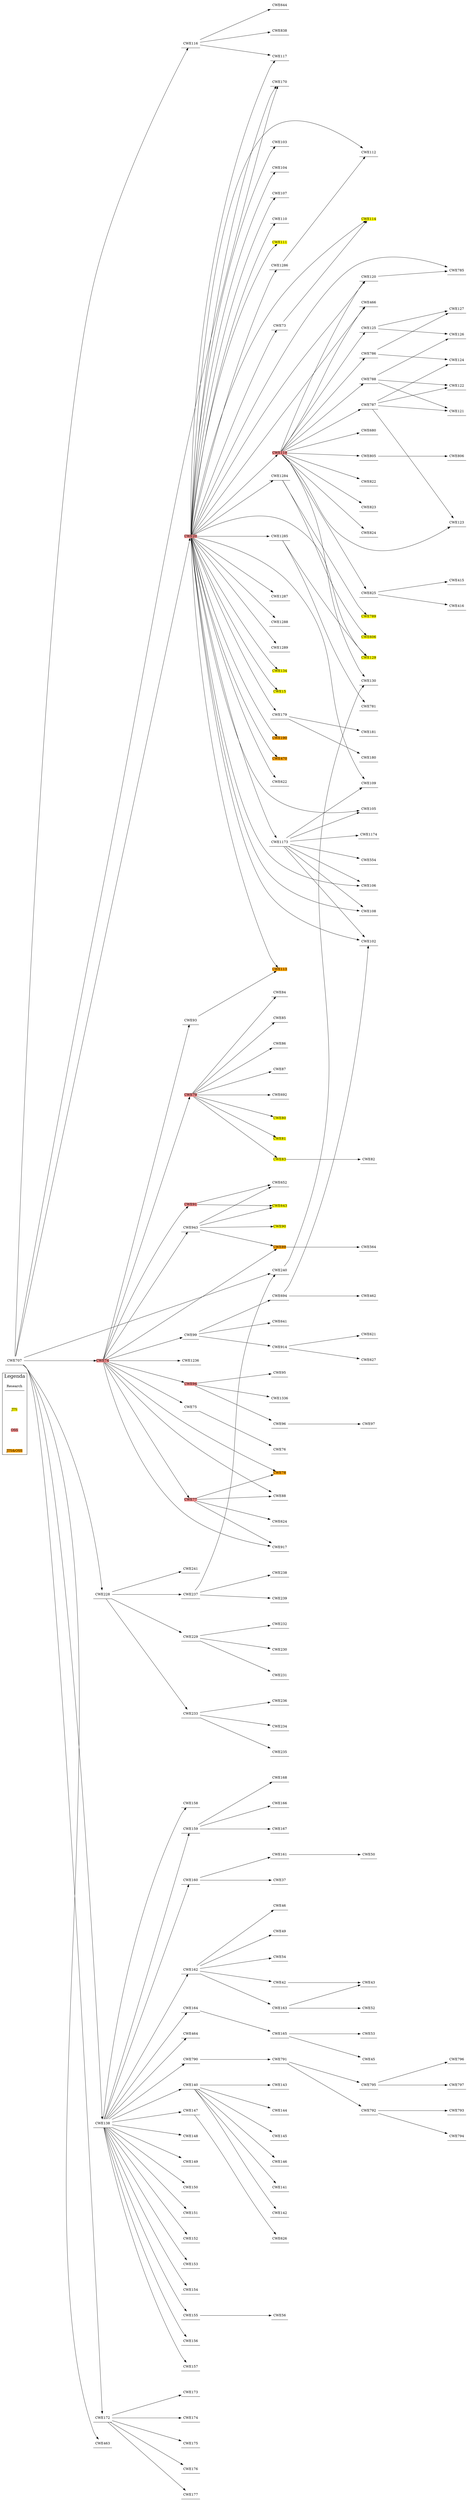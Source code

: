 digraph "Family Tree" {
	graph [nodesep=1 rankdir=LR ranksep=4 splines=true]
	subgraph clusterA {
		node [shape=plaintext]
		label=Legenda
		fontsize=20
		Research [label=Research color=black fillcolor=white shape=underline style=filled]
		JTS [label=JTS color=black fillcolor=yellow shape=plain style=filled]
		OSS [label=OSS color=black fillcolor="#f08989" shape=plain style=filled]
		"JTS&OSS" [label="JTS&OSS" color=black fillcolor=orange shape=plain style=filled]
	}
	CWE707 [label=CWE707 color=black fillcolor=white shape=underline style=filled]
	CWE116 [label=CWE116 color=black fillcolor=white shape=underline style=filled]
	CWE138 [label=CWE138 color=black fillcolor=white shape=underline style=filled]
	CWE170 [label=CWE170 color=black fillcolor=white shape=underline style=filled]
	CWE172 [label=CWE172 color=black fillcolor=white shape=underline style=filled]
	CWE20 [label=CWE20 color=black fillcolor="#f08989" shape=plain style=filled]
	CWE228 [label=CWE228 color=black fillcolor=white shape=underline style=filled]
	CWE240 [label=CWE240 color=black fillcolor=white shape=underline style=filled]
	CWE463 [label=CWE463 color=black fillcolor=white shape=underline style=filled]
	CWE74 [label=CWE74 color=black fillcolor="#f08989" shape=plain style=filled]
	CWE117 [label=CWE117 color=black fillcolor=white shape=underline style=filled]
	CWE644 [label=CWE644 color=black fillcolor=white shape=underline style=filled]
	CWE838 [label=CWE838 color=black fillcolor=white shape=underline style=filled]
	CWE140 [label=CWE140 color=black fillcolor=white shape=underline style=filled]
	CWE147 [label=CWE147 color=black fillcolor=white shape=underline style=filled]
	CWE148 [label=CWE148 color=black fillcolor=white shape=underline style=filled]
	CWE149 [label=CWE149 color=black fillcolor=white shape=underline style=filled]
	CWE150 [label=CWE150 color=black fillcolor=white shape=underline style=filled]
	CWE151 [label=CWE151 color=black fillcolor=white shape=underline style=filled]
	CWE152 [label=CWE152 color=black fillcolor=white shape=underline style=filled]
	CWE153 [label=CWE153 color=black fillcolor=white shape=underline style=filled]
	CWE154 [label=CWE154 color=black fillcolor=white shape=underline style=filled]
	CWE155 [label=CWE155 color=black fillcolor=white shape=underline style=filled]
	CWE156 [label=CWE156 color=black fillcolor=white shape=underline style=filled]
	CWE157 [label=CWE157 color=black fillcolor=white shape=underline style=filled]
	CWE158 [label=CWE158 color=black fillcolor=white shape=underline style=filled]
	CWE159 [label=CWE159 color=black fillcolor=white shape=underline style=filled]
	CWE160 [label=CWE160 color=black fillcolor=white shape=underline style=filled]
	CWE162 [label=CWE162 color=black fillcolor=white shape=underline style=filled]
	CWE164 [label=CWE164 color=black fillcolor=white shape=underline style=filled]
	CWE464 [label=CWE464 color=black fillcolor=white shape=underline style=filled]
	CWE790 [label=CWE790 color=black fillcolor=white shape=underline style=filled]
	CWE173 [label=CWE173 color=black fillcolor=white shape=underline style=filled]
	CWE174 [label=CWE174 color=black fillcolor=white shape=underline style=filled]
	CWE175 [label=CWE175 color=black fillcolor=white shape=underline style=filled]
	CWE176 [label=CWE176 color=black fillcolor=white shape=underline style=filled]
	CWE177 [label=CWE177 color=black fillcolor=white shape=underline style=filled]
	CWE102 [label=CWE102 color=black fillcolor=white shape=underline style=filled]
	CWE103 [label=CWE103 color=black fillcolor=white shape=underline style=filled]
	CWE104 [label=CWE104 color=black fillcolor=white shape=underline style=filled]
	CWE105 [label=CWE105 color=black fillcolor=white shape=underline style=filled]
	CWE106 [label=CWE106 color=black fillcolor=white shape=underline style=filled]
	CWE107 [label=CWE107 color=black fillcolor=white shape=underline style=filled]
	CWE108 [label=CWE108 color=black fillcolor=white shape=underline style=filled]
	CWE109 [label=CWE109 color=black fillcolor=white shape=underline style=filled]
	CWE110 [label=CWE110 color=black fillcolor=white shape=underline style=filled]
	CWE111 [label=CWE111 color=black fillcolor=yellow shape=plain style=filled]
	CWE112 [label=CWE112 color=black fillcolor=white shape=underline style=filled]
	CWE113 [label=CWE113 color=black fillcolor=orange shape=plain style=filled]
	CWE114 [label=CWE114 color=black fillcolor=yellow shape=plain style=filled]
	CWE1173 [label=CWE1173 color=black fillcolor=white shape=underline style=filled]
	CWE119 [label=CWE119 color=black fillcolor="#f08989" shape=plain style=filled]
	CWE120 [label=CWE120 color=black fillcolor=white shape=underline style=filled]
	CWE1284 [label=CWE1284 color=black fillcolor=white shape=underline style=filled]
	CWE1285 [label=CWE1285 color=black fillcolor=white shape=underline style=filled]
	CWE1286 [label=CWE1286 color=black fillcolor=white shape=underline style=filled]
	CWE1287 [label=CWE1287 color=black fillcolor=white shape=underline style=filled]
	CWE1288 [label=CWE1288 color=black fillcolor=white shape=underline style=filled]
	CWE1289 [label=CWE1289 color=black fillcolor=white shape=underline style=filled]
	CWE129 [label=CWE129 color=black fillcolor=yellow shape=plain style=filled]
	CWE134 [label=CWE134 color=black fillcolor=yellow shape=plain style=filled]
	CWE15 [label=CWE15 color=black fillcolor=yellow shape=plain style=filled]
	CWE179 [label=CWE179 color=black fillcolor=white shape=underline style=filled]
	CWE190 [label=CWE190 color=black fillcolor=orange shape=plain style=filled]
	CWE466 [label=CWE466 color=black fillcolor=white shape=underline style=filled]
	CWE470 [label=CWE470 color=black fillcolor=orange shape=plain style=filled]
	CWE622 [label=CWE622 color=black fillcolor=white shape=underline style=filled]
	CWE73 [label=CWE73 color=black fillcolor=white shape=underline style=filled]
	CWE785 [label=CWE785 color=black fillcolor=white shape=underline style=filled]
	CWE229 [label=CWE229 color=black fillcolor=white shape=underline style=filled]
	CWE233 [label=CWE233 color=black fillcolor=white shape=underline style=filled]
	CWE237 [label=CWE237 color=black fillcolor=white shape=underline style=filled]
	CWE241 [label=CWE241 color=black fillcolor=white shape=underline style=filled]
	CWE130 [label=CWE130 color=black fillcolor=white shape=underline style=filled]
	CWE1236 [label=CWE1236 color=black fillcolor=white shape=underline style=filled]
	CWE75 [label=CWE75 color=black fillcolor=white shape=underline style=filled]
	CWE77 [label=CWE77 color=black fillcolor="#f08989" shape=plain style=filled]
	CWE78 [label=CWE78 color=black fillcolor=orange shape=plain style=filled]
	CWE79 [label=CWE79 color=black fillcolor="#f08989" shape=plain style=filled]
	CWE88 [label=CWE88 color=black fillcolor=white shape=underline style=filled]
	CWE89 [label=CWE89 color=black fillcolor=orange shape=plain style=filled]
	CWE91 [label=CWE91 color=black fillcolor="#f08989" shape=plain style=filled]
	CWE917 [label=CWE917 color=black fillcolor=white shape=underline style=filled]
	CWE93 [label=CWE93 color=black fillcolor=white shape=underline style=filled]
	CWE94 [label=CWE94 color=black fillcolor="#f08989" shape=plain style=filled]
	CWE943 [label=CWE943 color=black fillcolor=white shape=underline style=filled]
	CWE99 [label=CWE99 color=black fillcolor=white shape=underline style=filled]
	CWE141 [label=CWE141 color=black fillcolor=white shape=underline style=filled]
	CWE142 [label=CWE142 color=black fillcolor=white shape=underline style=filled]
	CWE143 [label=CWE143 color=black fillcolor=white shape=underline style=filled]
	CWE144 [label=CWE144 color=black fillcolor=white shape=underline style=filled]
	CWE145 [label=CWE145 color=black fillcolor=white shape=underline style=filled]
	CWE146 [label=CWE146 color=black fillcolor=white shape=underline style=filled]
	CWE626 [label=CWE626 color=black fillcolor=white shape=underline style=filled]
	CWE56 [label=CWE56 color=black fillcolor=white shape=underline style=filled]
	CWE166 [label=CWE166 color=black fillcolor=white shape=underline style=filled]
	CWE167 [label=CWE167 color=black fillcolor=white shape=underline style=filled]
	CWE168 [label=CWE168 color=black fillcolor=white shape=underline style=filled]
	CWE161 [label=CWE161 color=black fillcolor=white shape=underline style=filled]
	CWE37 [label=CWE37 color=black fillcolor=white shape=underline style=filled]
	CWE163 [label=CWE163 color=black fillcolor=white shape=underline style=filled]
	CWE42 [label=CWE42 color=black fillcolor=white shape=underline style=filled]
	CWE46 [label=CWE46 color=black fillcolor=white shape=underline style=filled]
	CWE49 [label=CWE49 color=black fillcolor=white shape=underline style=filled]
	CWE54 [label=CWE54 color=black fillcolor=white shape=underline style=filled]
	CWE165 [label=CWE165 color=black fillcolor=white shape=underline style=filled]
	CWE791 [label=CWE791 color=black fillcolor=white shape=underline style=filled]
	CWE1174 [label=CWE1174 color=black fillcolor=white shape=underline style=filled]
	CWE554 [label=CWE554 color=black fillcolor=white shape=underline style=filled]
	CWE123 [label=CWE123 color=black fillcolor=white shape=underline style=filled]
	CWE125 [label=CWE125 color=black fillcolor=white shape=underline style=filled]
	CWE680 [label=CWE680 color=black fillcolor=white shape=underline style=filled]
	CWE786 [label=CWE786 color=black fillcolor=white shape=underline style=filled]
	CWE787 [label=CWE787 color=black fillcolor=white shape=underline style=filled]
	CWE788 [label=CWE788 color=black fillcolor=white shape=underline style=filled]
	CWE805 [label=CWE805 color=black fillcolor=white shape=underline style=filled]
	CWE822 [label=CWE822 color=black fillcolor=white shape=underline style=filled]
	CWE823 [label=CWE823 color=black fillcolor=white shape=underline style=filled]
	CWE824 [label=CWE824 color=black fillcolor=white shape=underline style=filled]
	CWE825 [label=CWE825 color=black fillcolor=white shape=underline style=filled]
	CWE606 [label=CWE606 color=black fillcolor=yellow shape=plain style=filled]
	CWE789 [label=CWE789 color=black fillcolor=yellow shape=plain style=filled]
	CWE781 [label=CWE781 color=black fillcolor=white shape=underline style=filled]
	CWE180 [label=CWE180 color=black fillcolor=white shape=underline style=filled]
	CWE181 [label=CWE181 color=black fillcolor=white shape=underline style=filled]
	CWE230 [label=CWE230 color=black fillcolor=white shape=underline style=filled]
	CWE231 [label=CWE231 color=black fillcolor=white shape=underline style=filled]
	CWE232 [label=CWE232 color=black fillcolor=white shape=underline style=filled]
	CWE234 [label=CWE234 color=black fillcolor=white shape=underline style=filled]
	CWE235 [label=CWE235 color=black fillcolor=white shape=underline style=filled]
	CWE236 [label=CWE236 color=black fillcolor=white shape=underline style=filled]
	CWE238 [label=CWE238 color=black fillcolor=white shape=underline style=filled]
	CWE239 [label=CWE239 color=black fillcolor=white shape=underline style=filled]
	CWE76 [label=CWE76 color=black fillcolor=white shape=underline style=filled]
	CWE624 [label=CWE624 color=black fillcolor=white shape=underline style=filled]
	CWE692 [label=CWE692 color=black fillcolor=white shape=underline style=filled]
	CWE80 [label=CWE80 color=black fillcolor=yellow shape=plain style=filled]
	CWE81 [label=CWE81 color=black fillcolor=yellow shape=plain style=filled]
	CWE83 [label=CWE83 color=black fillcolor=yellow shape=plain style=filled]
	CWE84 [label=CWE84 color=black fillcolor=white shape=underline style=filled]
	CWE85 [label=CWE85 color=black fillcolor=white shape=underline style=filled]
	CWE86 [label=CWE86 color=black fillcolor=white shape=underline style=filled]
	CWE87 [label=CWE87 color=black fillcolor=white shape=underline style=filled]
	CWE564 [label=CWE564 color=black fillcolor=white shape=underline style=filled]
	CWE643 [label=CWE643 color=black fillcolor=yellow shape=plain style=filled]
	CWE652 [label=CWE652 color=black fillcolor=white shape=underline style=filled]
	CWE1336 [label=CWE1336 color=black fillcolor=white shape=underline style=filled]
	CWE95 [label=CWE95 color=black fillcolor=white shape=underline style=filled]
	CWE96 [label=CWE96 color=black fillcolor=white shape=underline style=filled]
	CWE90 [label=CWE90 color=black fillcolor=yellow shape=plain style=filled]
	CWE641 [label=CWE641 color=black fillcolor=white shape=underline style=filled]
	CWE694 [label=CWE694 color=black fillcolor=white shape=underline style=filled]
	CWE914 [label=CWE914 color=black fillcolor=white shape=underline style=filled]
	CWE50 [label=CWE50 color=black fillcolor=white shape=underline style=filled]
	CWE43 [label=CWE43 color=black fillcolor=white shape=underline style=filled]
	CWE52 [label=CWE52 color=black fillcolor=white shape=underline style=filled]
	CWE45 [label=CWE45 color=black fillcolor=white shape=underline style=filled]
	CWE53 [label=CWE53 color=black fillcolor=white shape=underline style=filled]
	CWE792 [label=CWE792 color=black fillcolor=white shape=underline style=filled]
	CWE795 [label=CWE795 color=black fillcolor=white shape=underline style=filled]
	CWE126 [label=CWE126 color=black fillcolor=white shape=underline style=filled]
	CWE127 [label=CWE127 color=black fillcolor=white shape=underline style=filled]
	CWE124 [label=CWE124 color=black fillcolor=white shape=underline style=filled]
	CWE121 [label=CWE121 color=black fillcolor=white shape=underline style=filled]
	CWE122 [label=CWE122 color=black fillcolor=white shape=underline style=filled]
	CWE806 [label=CWE806 color=black fillcolor=white shape=underline style=filled]
	CWE415 [label=CWE415 color=black fillcolor=white shape=underline style=filled]
	CWE416 [label=CWE416 color=black fillcolor=white shape=underline style=filled]
	CWE82 [label=CWE82 color=black fillcolor=white shape=underline style=filled]
	CWE97 [label=CWE97 color=black fillcolor=white shape=underline style=filled]
	CWE462 [label=CWE462 color=black fillcolor=white shape=underline style=filled]
	CWE621 [label=CWE621 color=black fillcolor=white shape=underline style=filled]
	CWE627 [label=CWE627 color=black fillcolor=white shape=underline style=filled]
	CWE793 [label=CWE793 color=black fillcolor=white shape=underline style=filled]
	CWE794 [label=CWE794 color=black fillcolor=white shape=underline style=filled]
	CWE796 [label=CWE796 color=black fillcolor=white shape=underline style=filled]
	CWE797 [label=CWE797 color=black fillcolor=white shape=underline style=filled]
	CWE707 -> CWE116
	CWE707 -> CWE138
	CWE707 -> CWE170
	CWE707 -> CWE172
	CWE707 -> CWE20
	CWE707 -> CWE228
	CWE707 -> CWE240
	CWE707 -> CWE463
	CWE707 -> CWE74
	CWE116 -> CWE117
	CWE116 -> CWE644
	CWE116 -> CWE838
	CWE138 -> CWE140
	CWE138 -> CWE147
	CWE138 -> CWE148
	CWE138 -> CWE149
	CWE138 -> CWE150
	CWE138 -> CWE151
	CWE138 -> CWE152
	CWE138 -> CWE153
	CWE138 -> CWE154
	CWE138 -> CWE155
	CWE138 -> CWE156
	CWE138 -> CWE157
	CWE138 -> CWE158
	CWE138 -> CWE159
	CWE138 -> CWE160
	CWE138 -> CWE162
	CWE138 -> CWE164
	CWE138 -> CWE464
	CWE138 -> CWE790
	CWE172 -> CWE173
	CWE172 -> CWE174
	CWE172 -> CWE175
	CWE172 -> CWE176
	CWE172 -> CWE177
	CWE20 -> CWE102
	CWE20 -> CWE103
	CWE20 -> CWE104
	CWE20 -> CWE105
	CWE20 -> CWE106
	CWE20 -> CWE107
	CWE20 -> CWE108
	CWE20 -> CWE109
	CWE20 -> CWE110
	CWE20 -> CWE111
	CWE20 -> CWE112
	CWE20 -> CWE113
	CWE20 -> CWE114
	CWE20 -> CWE117
	CWE20 -> CWE1173
	CWE20 -> CWE119
	CWE20 -> CWE120
	CWE20 -> CWE1284
	CWE20 -> CWE1285
	CWE20 -> CWE1286
	CWE20 -> CWE1287
	CWE20 -> CWE1288
	CWE20 -> CWE1289
	CWE20 -> CWE129
	CWE20 -> CWE134
	CWE20 -> CWE15
	CWE20 -> CWE170
	CWE20 -> CWE179
	CWE20 -> CWE190
	CWE20 -> CWE466
	CWE20 -> CWE470
	CWE20 -> CWE622
	CWE20 -> CWE73
	CWE20 -> CWE785
	CWE228 -> CWE229
	CWE228 -> CWE233
	CWE228 -> CWE237
	CWE228 -> CWE241
	CWE240 -> CWE130
	CWE74 -> CWE1236
	CWE74 -> CWE75
	CWE74 -> CWE77
	CWE74 -> CWE78
	CWE74 -> CWE79
	CWE74 -> CWE88
	CWE74 -> CWE89
	CWE74 -> CWE91
	CWE74 -> CWE917
	CWE74 -> CWE93
	CWE74 -> CWE94
	CWE74 -> CWE943
	CWE74 -> CWE99
	CWE140 -> CWE141
	CWE140 -> CWE142
	CWE140 -> CWE143
	CWE140 -> CWE144
	CWE140 -> CWE145
	CWE140 -> CWE146
	CWE147 -> CWE626
	CWE155 -> CWE56
	CWE159 -> CWE166
	CWE159 -> CWE167
	CWE159 -> CWE168
	CWE160 -> CWE161
	CWE160 -> CWE37
	CWE162 -> CWE163
	CWE162 -> CWE42
	CWE162 -> CWE46
	CWE162 -> CWE49
	CWE162 -> CWE54
	CWE164 -> CWE165
	CWE790 -> CWE791
	CWE1173 -> CWE102
	CWE1173 -> CWE105
	CWE1173 -> CWE106
	CWE1173 -> CWE108
	CWE1173 -> CWE109
	CWE1173 -> CWE1174
	CWE1173 -> CWE554
	CWE119 -> CWE120
	CWE119 -> CWE123
	CWE119 -> CWE125
	CWE119 -> CWE130
	CWE119 -> CWE466
	CWE119 -> CWE680
	CWE119 -> CWE786
	CWE119 -> CWE787
	CWE119 -> CWE788
	CWE119 -> CWE805
	CWE119 -> CWE822
	CWE119 -> CWE823
	CWE119 -> CWE824
	CWE119 -> CWE825
	CWE120 -> CWE785
	CWE1284 -> CWE606
	CWE1284 -> CWE789
	CWE1285 -> CWE129
	CWE1285 -> CWE781
	CWE1286 -> CWE112
	CWE179 -> CWE180
	CWE179 -> CWE181
	CWE73 -> CWE114
	CWE229 -> CWE230
	CWE229 -> CWE231
	CWE229 -> CWE232
	CWE233 -> CWE234
	CWE233 -> CWE235
	CWE233 -> CWE236
	CWE237 -> CWE238
	CWE237 -> CWE239
	CWE237 -> CWE240
	CWE75 -> CWE76
	CWE77 -> CWE624
	CWE77 -> CWE78
	CWE77 -> CWE88
	CWE77 -> CWE917
	CWE79 -> CWE692
	CWE79 -> CWE80
	CWE79 -> CWE81
	CWE79 -> CWE83
	CWE79 -> CWE84
	CWE79 -> CWE85
	CWE79 -> CWE86
	CWE79 -> CWE87
	CWE89 -> CWE564
	CWE91 -> CWE643
	CWE91 -> CWE652
	CWE93 -> CWE113
	CWE94 -> CWE1336
	CWE94 -> CWE95
	CWE94 -> CWE96
	CWE943 -> CWE643
	CWE943 -> CWE652
	CWE943 -> CWE89
	CWE943 -> CWE90
	CWE99 -> CWE641
	CWE99 -> CWE694
	CWE99 -> CWE914
	CWE161 -> CWE50
	CWE163 -> CWE43
	CWE163 -> CWE52
	CWE42 -> CWE43
	CWE165 -> CWE45
	CWE165 -> CWE53
	CWE791 -> CWE792
	CWE791 -> CWE795
	CWE125 -> CWE126
	CWE125 -> CWE127
	CWE786 -> CWE124
	CWE786 -> CWE127
	CWE787 -> CWE121
	CWE787 -> CWE122
	CWE787 -> CWE123
	CWE787 -> CWE124
	CWE788 -> CWE121
	CWE788 -> CWE122
	CWE788 -> CWE126
	CWE805 -> CWE806
	CWE825 -> CWE415
	CWE825 -> CWE416
	CWE83 -> CWE82
	CWE96 -> CWE97
	CWE694 -> CWE102
	CWE694 -> CWE462
	CWE914 -> CWE621
	CWE914 -> CWE627
	CWE792 -> CWE793
	CWE792 -> CWE794
	CWE795 -> CWE796
	CWE795 -> CWE797
}
